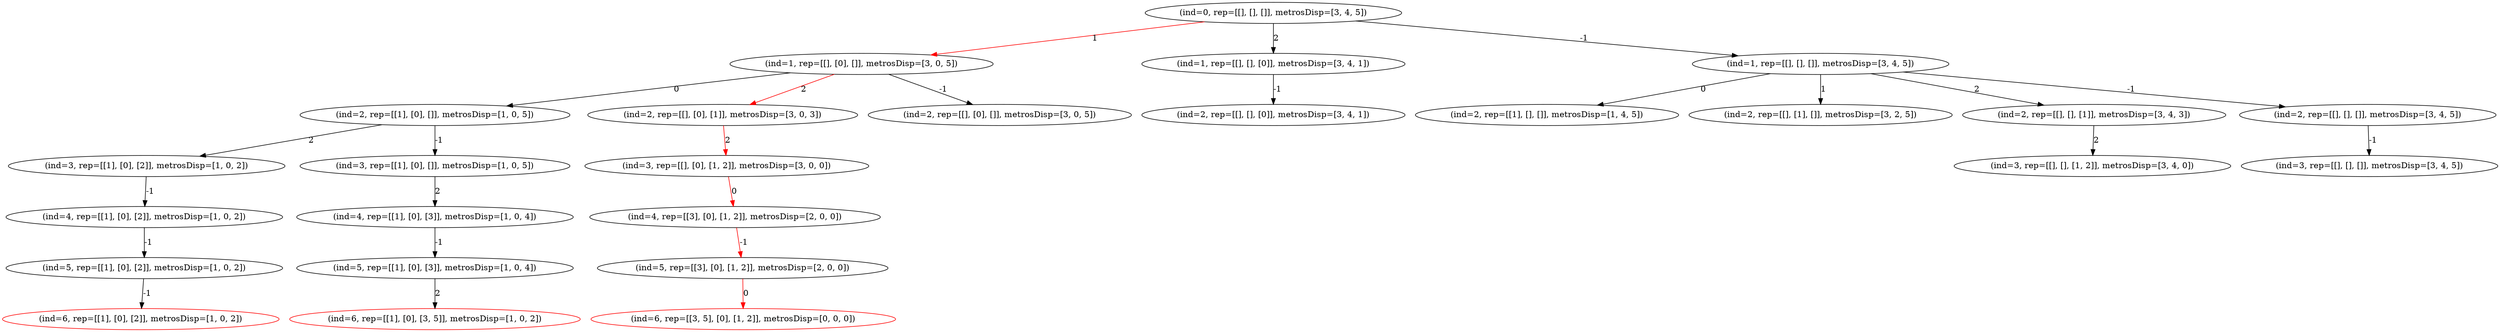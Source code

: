 strict digraph G {
  1 [ label="(ind=5, rep=[[1], [0], [2]], metrosDisp=[1, 0, 2])" ];
  2 [ color="red" label="(ind=6, rep=[[1], [0], [2]], metrosDisp=[1, 0, 2])" ];
  3 [ label="(ind=4, rep=[[1], [0], [2]], metrosDisp=[1, 0, 2])" ];
  4 [ label="(ind=3, rep=[[1], [0], [2]], metrosDisp=[1, 0, 2])" ];
  5 [ label="(ind=2, rep=[[1], [0], []], metrosDisp=[1, 0, 5])" ];
  6 [ label="(ind=5, rep=[[1], [0], [3]], metrosDisp=[1, 0, 4])" ];
  7 [ color="red" label="(ind=6, rep=[[1], [0], [3, 5]], metrosDisp=[1, 0, 2])" ];
  8 [ label="(ind=4, rep=[[1], [0], [3]], metrosDisp=[1, 0, 4])" ];
  9 [ label="(ind=3, rep=[[1], [0], []], metrosDisp=[1, 0, 5])" ];
  10 [ label="(ind=1, rep=[[], [0], []], metrosDisp=[3, 0, 5])" ];
  11 [ label="(ind=5, rep=[[3], [0], [1, 2]], metrosDisp=[2, 0, 0])" ];
  12 [ color="red" label="(ind=6, rep=[[3, 5], [0], [1, 2]], metrosDisp=[0, 0, 0])" ];
  13 [ label="(ind=4, rep=[[3], [0], [1, 2]], metrosDisp=[2, 0, 0])" ];
  14 [ label="(ind=3, rep=[[], [0], [1, 2]], metrosDisp=[3, 0, 0])" ];
  15 [ label="(ind=2, rep=[[], [0], [1]], metrosDisp=[3, 0, 3])" ];
  16 [ label="(ind=2, rep=[[], [0], []], metrosDisp=[3, 0, 5])" ];
  17 [ label="(ind=0, rep=[[], [], []], metrosDisp=[3, 4, 5])" ];
  18 [ label="(ind=1, rep=[[], [], [0]], metrosDisp=[3, 4, 1])" ];
  19 [ label="(ind=2, rep=[[], [], [0]], metrosDisp=[3, 4, 1])" ];
  20 [ label="(ind=1, rep=[[], [], []], metrosDisp=[3, 4, 5])" ];
  21 [ label="(ind=2, rep=[[1], [], []], metrosDisp=[1, 4, 5])" ];
  22 [ label="(ind=2, rep=[[], [1], []], metrosDisp=[3, 2, 5])" ];
  23 [ label="(ind=2, rep=[[], [], [1]], metrosDisp=[3, 4, 3])" ];
  24 [ label="(ind=3, rep=[[], [], [1, 2]], metrosDisp=[3, 4, 0])" ];
  25 [ label="(ind=2, rep=[[], [], []], metrosDisp=[3, 4, 5])" ];
  26 [ label="(ind=3, rep=[[], [], []], metrosDisp=[3, 4, 5])" ];
  1 -> 2 [ label="-1" ];
  3 -> 1 [ label="-1" ];
  4 -> 3 [ label="-1" ];
  5 -> 4 [ label="2" ];
  6 -> 7 [ label="2" ];
  8 -> 6 [ label="-1" ];
  9 -> 8 [ label="2" ];
  5 -> 9 [ label="-1" ];
  10 -> 5 [ label="0" ];
  11 -> 12 [ color="red" label="0" ];
  13 -> 11 [ color="red" label="-1" ];
  14 -> 13 [ color="red" label="0" ];
  15 -> 14 [ color="red" label="2" ];
  10 -> 15 [ color="red" label="2" ];
  10 -> 16 [ label="-1" ];
  17 -> 10 [ color="red" label="1" ];
  18 -> 19 [ label="-1" ];
  17 -> 18 [ label="2" ];
  20 -> 21 [ label="0" ];
  20 -> 22 [ label="1" ];
  23 -> 24 [ label="2" ];
  20 -> 23 [ label="2" ];
  25 -> 26 [ label="-1" ];
  20 -> 25 [ label="-1" ];
  17 -> 20 [ label="-1" ];
}
